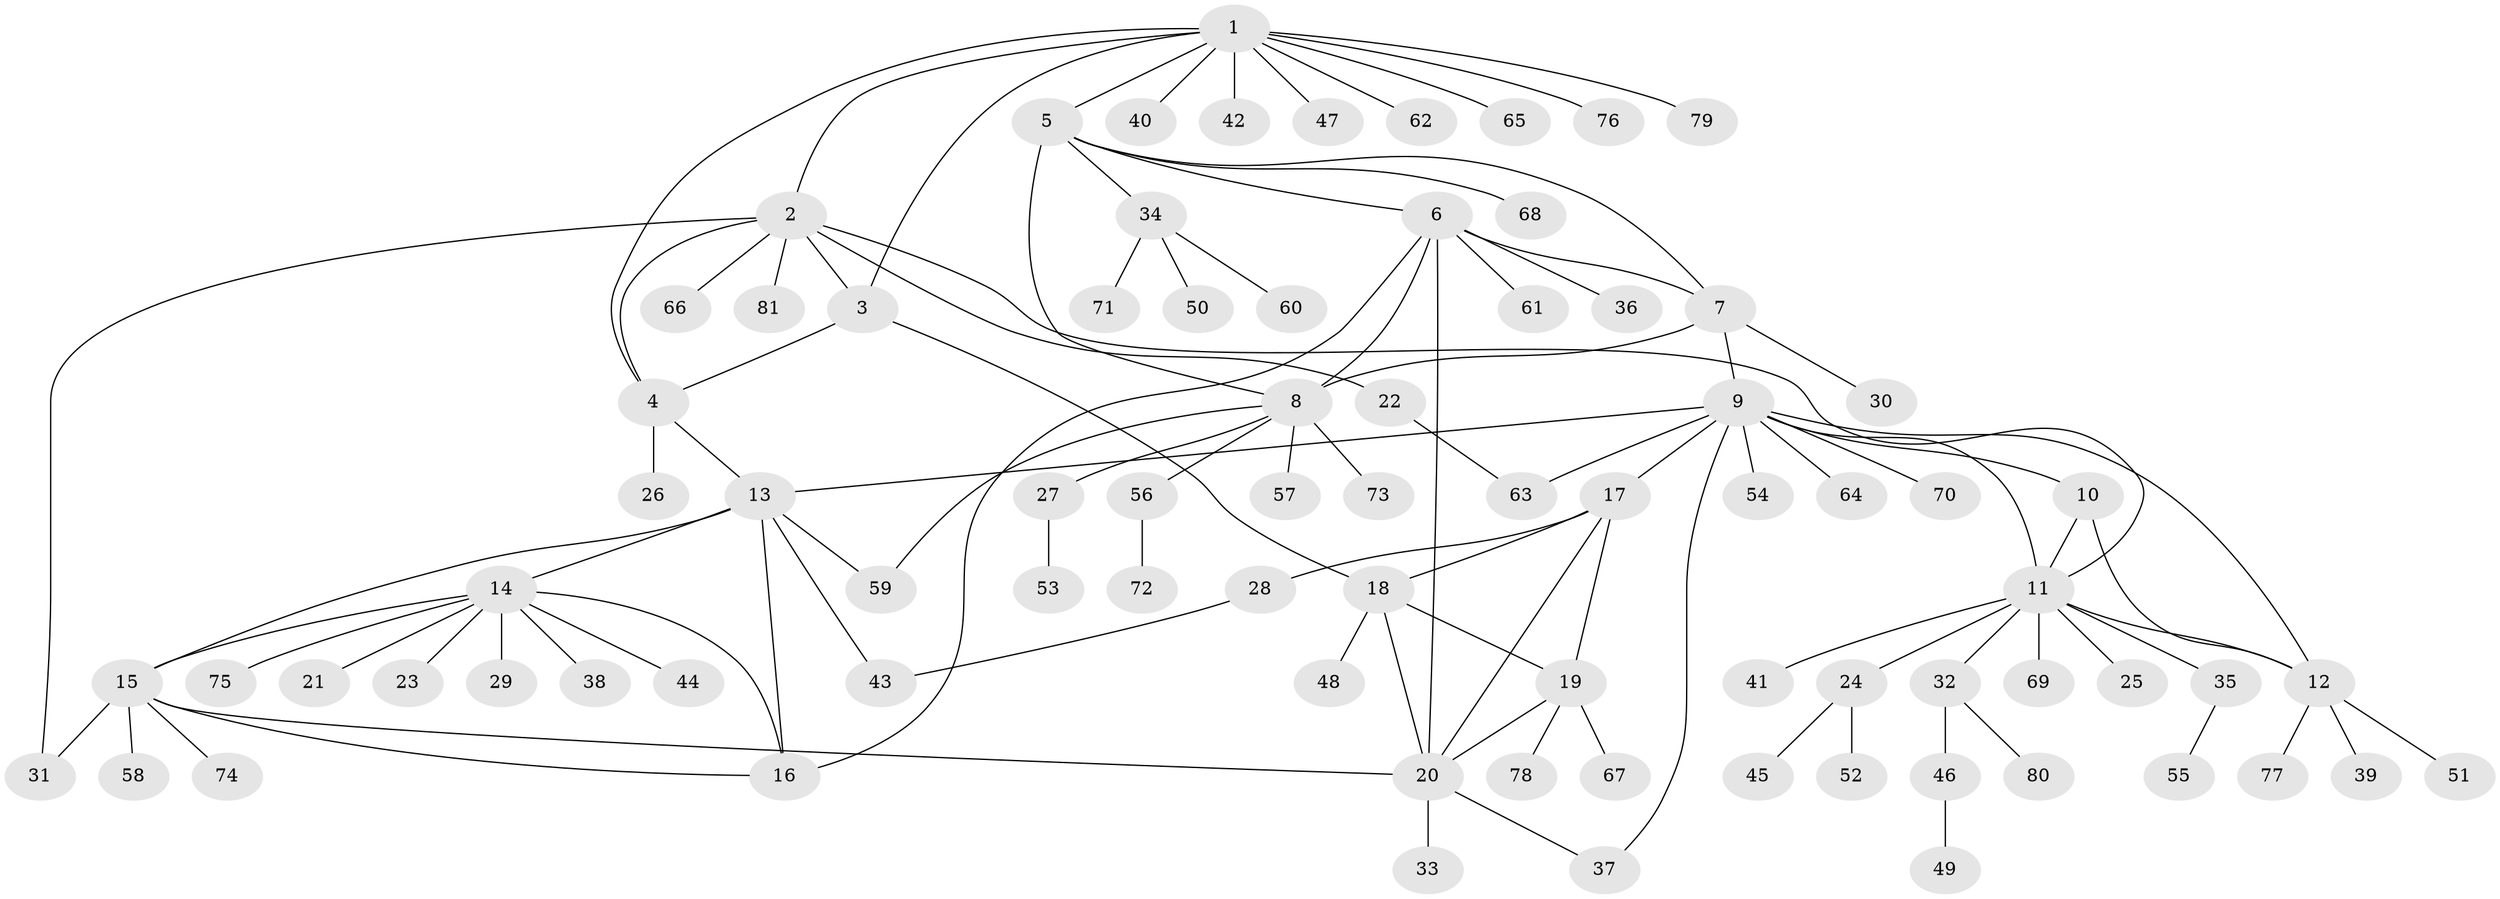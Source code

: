 // Generated by graph-tools (version 1.1) at 2025/11/02/27/25 16:11:34]
// undirected, 81 vertices, 106 edges
graph export_dot {
graph [start="1"]
  node [color=gray90,style=filled];
  1;
  2;
  3;
  4;
  5;
  6;
  7;
  8;
  9;
  10;
  11;
  12;
  13;
  14;
  15;
  16;
  17;
  18;
  19;
  20;
  21;
  22;
  23;
  24;
  25;
  26;
  27;
  28;
  29;
  30;
  31;
  32;
  33;
  34;
  35;
  36;
  37;
  38;
  39;
  40;
  41;
  42;
  43;
  44;
  45;
  46;
  47;
  48;
  49;
  50;
  51;
  52;
  53;
  54;
  55;
  56;
  57;
  58;
  59;
  60;
  61;
  62;
  63;
  64;
  65;
  66;
  67;
  68;
  69;
  70;
  71;
  72;
  73;
  74;
  75;
  76;
  77;
  78;
  79;
  80;
  81;
  1 -- 2;
  1 -- 3;
  1 -- 4;
  1 -- 5;
  1 -- 40;
  1 -- 42;
  1 -- 47;
  1 -- 62;
  1 -- 65;
  1 -- 76;
  1 -- 79;
  2 -- 3;
  2 -- 4;
  2 -- 11;
  2 -- 22;
  2 -- 31;
  2 -- 66;
  2 -- 81;
  3 -- 4;
  3 -- 18;
  4 -- 13;
  4 -- 26;
  5 -- 6;
  5 -- 7;
  5 -- 8;
  5 -- 34;
  5 -- 68;
  6 -- 7;
  6 -- 8;
  6 -- 16;
  6 -- 20;
  6 -- 36;
  6 -- 61;
  7 -- 8;
  7 -- 9;
  7 -- 30;
  8 -- 27;
  8 -- 56;
  8 -- 57;
  8 -- 59;
  8 -- 73;
  9 -- 10;
  9 -- 11;
  9 -- 12;
  9 -- 13;
  9 -- 17;
  9 -- 37;
  9 -- 54;
  9 -- 63;
  9 -- 64;
  9 -- 70;
  10 -- 11;
  10 -- 12;
  11 -- 12;
  11 -- 24;
  11 -- 25;
  11 -- 32;
  11 -- 35;
  11 -- 41;
  11 -- 69;
  12 -- 39;
  12 -- 51;
  12 -- 77;
  13 -- 14;
  13 -- 15;
  13 -- 16;
  13 -- 43;
  13 -- 59;
  14 -- 15;
  14 -- 16;
  14 -- 21;
  14 -- 23;
  14 -- 29;
  14 -- 38;
  14 -- 44;
  14 -- 75;
  15 -- 16;
  15 -- 20;
  15 -- 31;
  15 -- 58;
  15 -- 74;
  17 -- 18;
  17 -- 19;
  17 -- 20;
  17 -- 28;
  18 -- 19;
  18 -- 20;
  18 -- 48;
  19 -- 20;
  19 -- 67;
  19 -- 78;
  20 -- 33;
  20 -- 37;
  22 -- 63;
  24 -- 45;
  24 -- 52;
  27 -- 53;
  28 -- 43;
  32 -- 46;
  32 -- 80;
  34 -- 50;
  34 -- 60;
  34 -- 71;
  35 -- 55;
  46 -- 49;
  56 -- 72;
}
